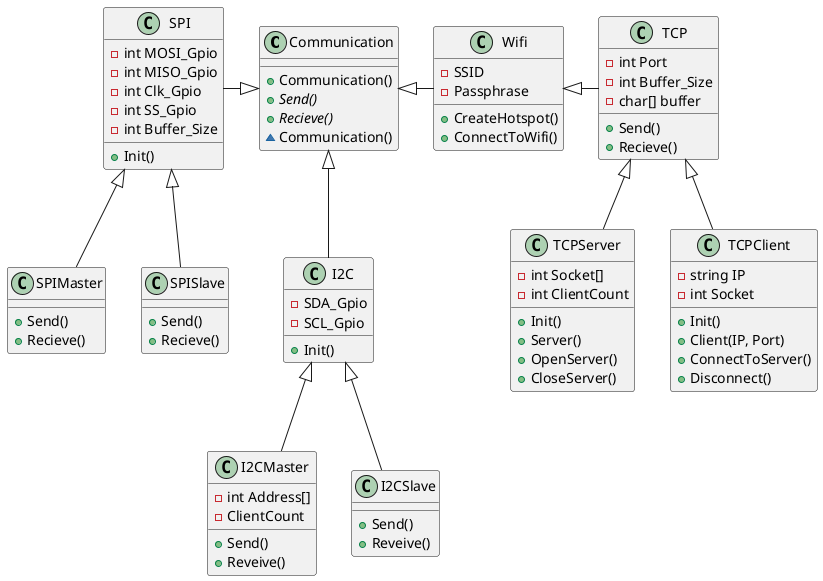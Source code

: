 @startuml
class Communication{
    +Communication() 
    +Send() {abstract}
    +Recieve() {abstract}
    ~Communication()
}
class Wifi{
    +CreateHotspot()
    +ConnectToWifi()
    -SSID
    -Passphrase
}
class TCP{
    +Send() 
    +Recieve()
    -int Port
    -int Buffer_Size
    -char[] buffer
}
class TCPClient{
    +Init()
    +Client(IP, Port)
    +ConnectToServer()
    +Disconnect()
    -string IP
    -int Socket
}
class TCPServer{
    +Init()
    +Server()
    +OpenServer()
    +CloseServer()
    -int Socket[]
    -int ClientCount
}
Class SPI{
    +Init()
    -int MOSI_Gpio
    -int MISO_Gpio
    -int Clk_Gpio
    -int SS_Gpio
    -int Buffer_Size
}
Class SPIMaster{
    +Send()
    +Recieve()
}
Class SPISlave{
    +Send()
    +Recieve()
}
class I2C{
    +Init()
    -SDA_Gpio
    -SCL_Gpio
}
class I2CMaster{
    +Send()
    +Reveive()
    -int Address[]
    -ClientCount

}
class I2CSlave{
    +Send()
    +Reveive()
}

Communication <|- Wifi
Wifi <|- TCP
SPI -|> Communication
TCP <|-- TCPClient
TCP <|--TCPServer
SPI <|--SPIMaster
SPI <|--SPISlave
Communication <|--I2C
I2C <|-- I2CMaster
I2C <|-- I2CSlave

@enduml